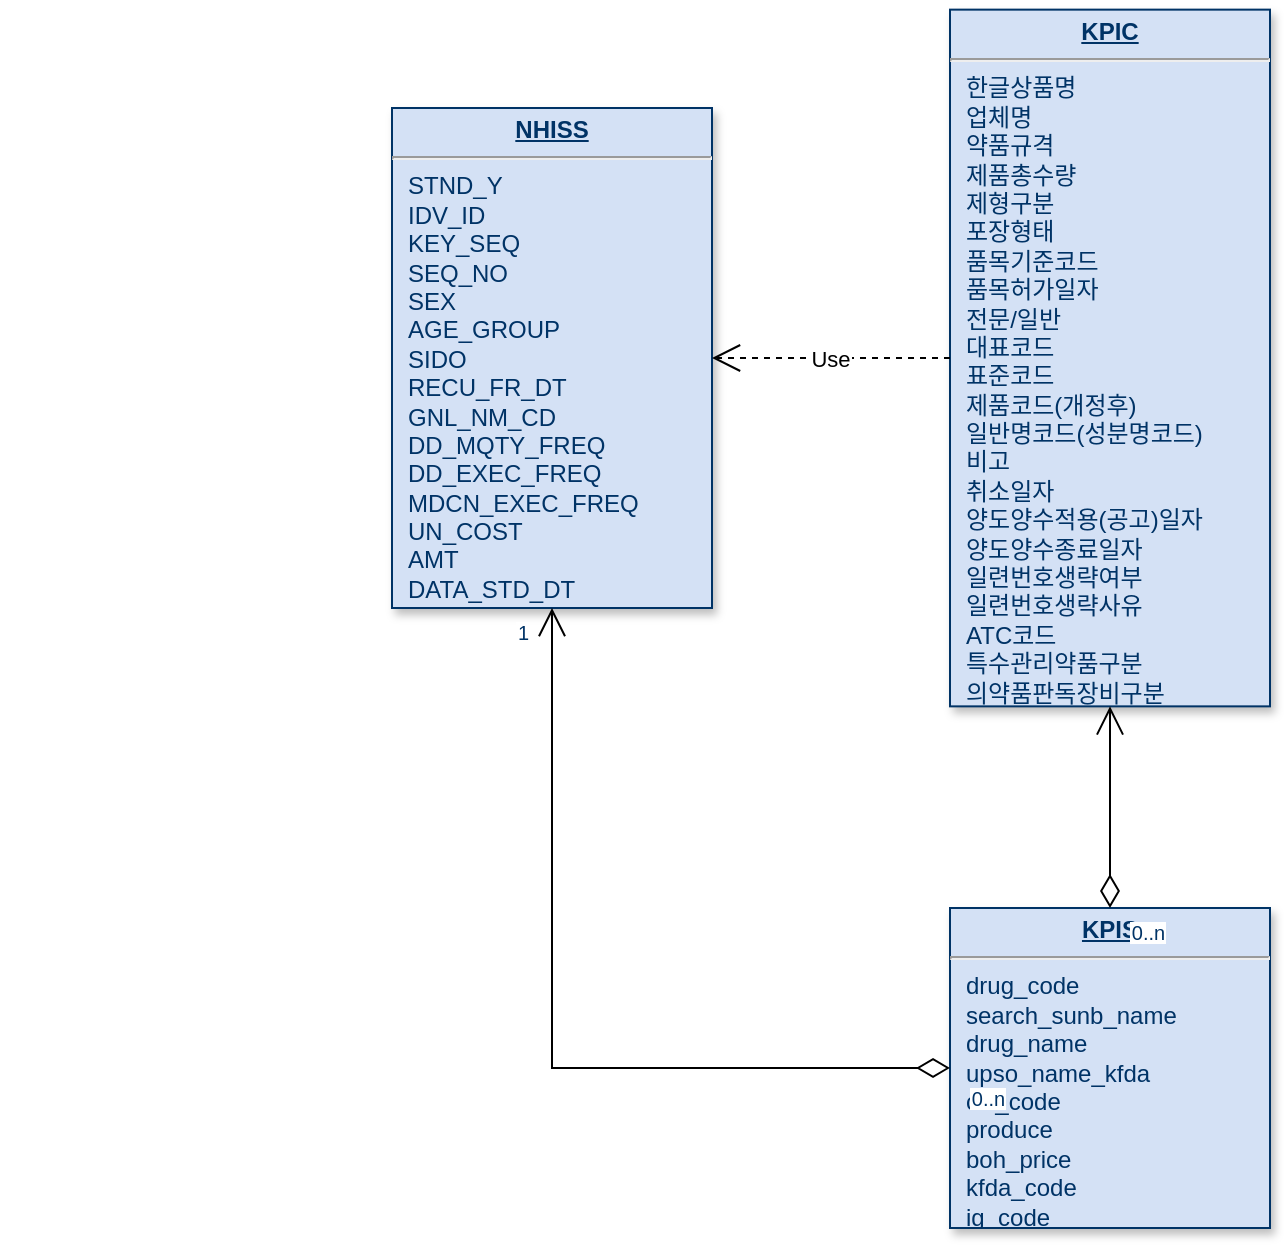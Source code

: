 <mxfile version="13.9.8" type="github">
  <diagram name="Page-1" id="efa7a0a1-bf9b-a30e-e6df-94a7791c09e9">
    <mxGraphModel dx="1236" dy="762" grid="1" gridSize="10" guides="1" tooltips="1" connect="1" arrows="1" fold="1" page="1" pageScale="1" pageWidth="826" pageHeight="1169" background="#ffffff" math="0" shadow="0">
      <root>
        <mxCell id="0" />
        <mxCell id="1" parent="0" />
        <mxCell id="22" value="&lt;p style=&quot;margin: 0px ; margin-top: 4px ; text-align: center ; text-decoration: underline&quot;&gt;&lt;strong&gt;KPIS&lt;/strong&gt;&lt;/p&gt;&lt;hr&gt;&lt;p style=&quot;margin: 0px ; margin-left: 8px&quot;&gt;drug_code&lt;/p&gt;&lt;p style=&quot;margin: 0px ; margin-left: 8px&quot;&gt;search_sunb_name&lt;/p&gt;&lt;p style=&quot;margin: 0px ; margin-left: 8px&quot;&gt;drug_name&lt;/p&gt;&lt;p style=&quot;margin: 0px ; margin-left: 8px&quot;&gt;upso_name_kfda&lt;/p&gt;&lt;p style=&quot;margin: 0px ; margin-left: 8px&quot;&gt;cls_code&lt;/p&gt;&lt;p style=&quot;margin: 0px ; margin-left: 8px&quot;&gt;produce&lt;/p&gt;&lt;p style=&quot;margin: 0px ; margin-left: 8px&quot;&gt;boh_price&lt;/p&gt;&lt;p style=&quot;margin: 0px ; margin-left: 8px&quot;&gt;kfda_code&lt;/p&gt;&lt;p style=&quot;margin: 0px ; margin-left: 8px&quot;&gt;ig_code&lt;br&gt;&lt;/p&gt;" style="verticalAlign=top;align=left;overflow=fill;fontSize=12;fontFamily=Helvetica;html=1;strokeColor=#003366;shadow=1;fillColor=#D4E1F5;fontColor=#003366" parent="1" vertex="1">
          <mxGeometry x="1159" y="540" width="160" height="160" as="geometry" />
        </mxCell>
        <mxCell id="23" value="&lt;p style=&quot;margin: 0px ; margin-top: 4px ; text-align: center ; text-decoration: underline&quot;&gt;&lt;strong&gt;KPIC&lt;/strong&gt;&lt;/p&gt;&lt;hr&gt;&lt;p style=&quot;margin: 0px 0px 0px 8px&quot;&gt;한글상품명&lt;/p&gt;&lt;p style=&quot;margin: 0px 0px 0px 8px&quot;&gt;업체명&lt;/p&gt;&lt;p style=&quot;margin: 0px 0px 0px 8px&quot;&gt;약품규격&lt;/p&gt;&lt;p style=&quot;margin: 0px 0px 0px 8px&quot;&gt;제품총수량&lt;/p&gt;&lt;p style=&quot;margin: 0px 0px 0px 8px&quot;&gt;제형구분&lt;/p&gt;&lt;p style=&quot;margin: 0px 0px 0px 8px&quot;&gt;포장형태&lt;/p&gt;&lt;p style=&quot;margin: 0px 0px 0px 8px&quot;&gt;품목기준코드&lt;/p&gt;&lt;p style=&quot;margin: 0px 0px 0px 8px&quot;&gt;품목허가일자&lt;/p&gt;&lt;p style=&quot;margin: 0px 0px 0px 8px&quot;&gt;전문/일반&lt;/p&gt;&lt;p style=&quot;margin: 0px 0px 0px 8px&quot;&gt;대표코드&lt;/p&gt;&lt;p style=&quot;margin: 0px 0px 0px 8px&quot;&gt;표준코드&lt;/p&gt;&lt;p style=&quot;margin: 0px 0px 0px 8px&quot;&gt;제품코드(개정후)&lt;/p&gt;&lt;p style=&quot;margin: 0px 0px 0px 8px&quot;&gt;일반명코드(성분명코드)&lt;/p&gt;&lt;p style=&quot;margin: 0px 0px 0px 8px&quot;&gt;비고&lt;/p&gt;&lt;p style=&quot;margin: 0px 0px 0px 8px&quot;&gt;취소일자&lt;/p&gt;&lt;p style=&quot;margin: 0px 0px 0px 8px&quot;&gt;양도양수적용(공고)일자&lt;/p&gt;&lt;p style=&quot;margin: 0px 0px 0px 8px&quot;&gt;양도양수종료일자&lt;/p&gt;&lt;p style=&quot;margin: 0px 0px 0px 8px&quot;&gt;일련번호생략여부&lt;/p&gt;&lt;p style=&quot;margin: 0px 0px 0px 8px&quot;&gt;일련번호생략사유&lt;/p&gt;&lt;p style=&quot;margin: 0px 0px 0px 8px&quot;&gt;ATC코드&lt;/p&gt;&lt;p style=&quot;margin: 0px 0px 0px 8px&quot;&gt;특수관리약품구분&lt;/p&gt;&lt;p style=&quot;margin: 0px 0px 0px 8px&quot;&gt;의약품판독장비구분&lt;/p&gt;" style="verticalAlign=top;align=left;overflow=fill;fontSize=12;fontFamily=Helvetica;html=1;strokeColor=#003366;shadow=1;fillColor=#D4E1F5;fontColor=#003366" parent="1" vertex="1">
          <mxGeometry x="1159" y="90.82" width="160" height="348.36" as="geometry" />
        </mxCell>
        <mxCell id="29" value="&lt;p style=&quot;margin: 0px ; margin-top: 4px ; text-align: center ; text-decoration: underline&quot;&gt;&lt;strong&gt;NHISS&lt;/strong&gt;&lt;/p&gt;&lt;hr&gt;&lt;p style=&quot;margin: 0px ; margin-left: 8px&quot;&gt;STND_Y&lt;/p&gt;&lt;p style=&quot;margin: 0px ; margin-left: 8px&quot;&gt;IDV_ID&lt;/p&gt;&lt;p style=&quot;margin: 0px ; margin-left: 8px&quot;&gt;KEY_SEQ&lt;/p&gt;&lt;p style=&quot;margin: 0px ; margin-left: 8px&quot;&gt;SEQ_NO&lt;/p&gt;&lt;p style=&quot;margin: 0px ; margin-left: 8px&quot;&gt;SEX&lt;/p&gt;&lt;p style=&quot;margin: 0px ; margin-left: 8px&quot;&gt;AGE_GROUP&lt;/p&gt;&lt;p style=&quot;margin: 0px ; margin-left: 8px&quot;&gt;SIDO&lt;/p&gt;&lt;p style=&quot;margin: 0px ; margin-left: 8px&quot;&gt;RECU_FR_DT&lt;/p&gt;&lt;p style=&quot;margin: 0px ; margin-left: 8px&quot;&gt;GNL_NM_CD&lt;/p&gt;&lt;p style=&quot;margin: 0px ; margin-left: 8px&quot;&gt;DD_MQTY_FREQ&lt;/p&gt;&lt;p style=&quot;margin: 0px ; margin-left: 8px&quot;&gt;DD_EXEC_FREQ&lt;/p&gt;&lt;p style=&quot;margin: 0px ; margin-left: 8px&quot;&gt;MDCN_EXEC_FREQ&lt;/p&gt;&lt;p style=&quot;margin: 0px ; margin-left: 8px&quot;&gt;UN_COST&lt;/p&gt;&lt;p style=&quot;margin: 0px ; margin-left: 8px&quot;&gt;AMT&lt;/p&gt;&lt;p style=&quot;margin: 0px ; margin-left: 8px&quot;&gt;DATA_STD_DT&lt;br&gt;&lt;/p&gt;" style="verticalAlign=top;align=left;overflow=fill;fontSize=12;fontFamily=Helvetica;html=1;strokeColor=#003366;shadow=1;fillColor=#D4E1F5;fontColor=#003366" parent="1" vertex="1">
          <mxGeometry x="880" y="140" width="160" height="250" as="geometry" />
        </mxCell>
        <mxCell id="45" value="" style="endArrow=open;endSize=12;startArrow=diamondThin;startSize=14;startFill=0;edgeStyle=orthogonalEdgeStyle;rounded=0;exitX=0.5;exitY=0;exitDx=0;exitDy=0;entryX=0.5;entryY=1;entryDx=0;entryDy=0;" parent="1" source="22" target="23" edge="1">
          <mxGeometry x="519.36" y="180" as="geometry">
            <mxPoint x="519.36" y="180" as="sourcePoint" />
            <mxPoint x="679.36" y="180" as="targetPoint" />
            <Array as="points">
              <mxPoint x="1239" y="450" />
              <mxPoint x="1239" y="450" />
            </Array>
          </mxGeometry>
        </mxCell>
        <mxCell id="46" value="0..n" style="resizable=0;align=left;verticalAlign=top;labelBackgroundColor=#ffffff;fontSize=10;strokeColor=#003366;shadow=1;fillColor=#D4E1F5;fontColor=#003366" parent="45" connectable="0" vertex="1">
          <mxGeometry x="-1" relative="1" as="geometry">
            <mxPoint x="8.92" as="offset" />
          </mxGeometry>
        </mxCell>
        <mxCell id="47" value="" style="resizable=0;align=right;verticalAlign=top;labelBackgroundColor=#ffffff;fontSize=10;strokeColor=#003366;shadow=1;fillColor=#D4E1F5;fontColor=#003366" parent="45" connectable="0" vertex="1">
          <mxGeometry x="1" relative="1" as="geometry">
            <mxPoint x="-550" y="-160.0" as="offset" />
          </mxGeometry>
        </mxCell>
        <mxCell id="48" value="" style="endArrow=open;endSize=12;startArrow=diamondThin;startSize=14;startFill=0;edgeStyle=orthogonalEdgeStyle;exitX=0;exitY=0.5;rounded=0;exitDx=0;exitDy=0;entryX=0.5;entryY=1;entryDx=0;entryDy=0;" parent="1" source="22" target="29" edge="1">
          <mxGeometry x="769.36" y="450" as="geometry">
            <mxPoint x="769.36" y="450" as="sourcePoint" />
            <mxPoint x="929.36" y="450" as="targetPoint" />
            <Array as="points">
              <mxPoint x="960" y="620" />
            </Array>
          </mxGeometry>
        </mxCell>
        <mxCell id="49" value="0..n" style="resizable=0;align=left;verticalAlign=top;labelBackgroundColor=#ffffff;fontSize=10;strokeColor=#003366;shadow=1;fillColor=#D4E1F5;fontColor=#003366" parent="48" connectable="0" vertex="1">
          <mxGeometry x="-1" relative="1" as="geometry">
            <mxPoint x="8.92" y="3.04" as="offset" />
          </mxGeometry>
        </mxCell>
        <mxCell id="50" value="1" style="resizable=0;align=right;verticalAlign=top;labelBackgroundColor=#ffffff;fontSize=10;strokeColor=#003366;shadow=1;fillColor=#D4E1F5;fontColor=#003366" parent="48" connectable="0" vertex="1">
          <mxGeometry x="1" relative="1" as="geometry">
            <mxPoint x="-10" as="offset" />
          </mxGeometry>
        </mxCell>
        <mxCell id="102" value="Use" style="endArrow=open;endSize=12;dashed=1;exitX=0;exitY=0.5;exitDx=0;exitDy=0;entryX=1;entryY=0.5;entryDx=0;entryDy=0;" parent="1" source="23" target="29" edge="1">
          <mxGeometry x="430" y="50" as="geometry">
            <mxPoint x="430" y="50" as="sourcePoint" />
            <mxPoint x="680" y="549" as="targetPoint" />
            <Array as="points" />
          </mxGeometry>
        </mxCell>
      </root>
    </mxGraphModel>
  </diagram>
</mxfile>
